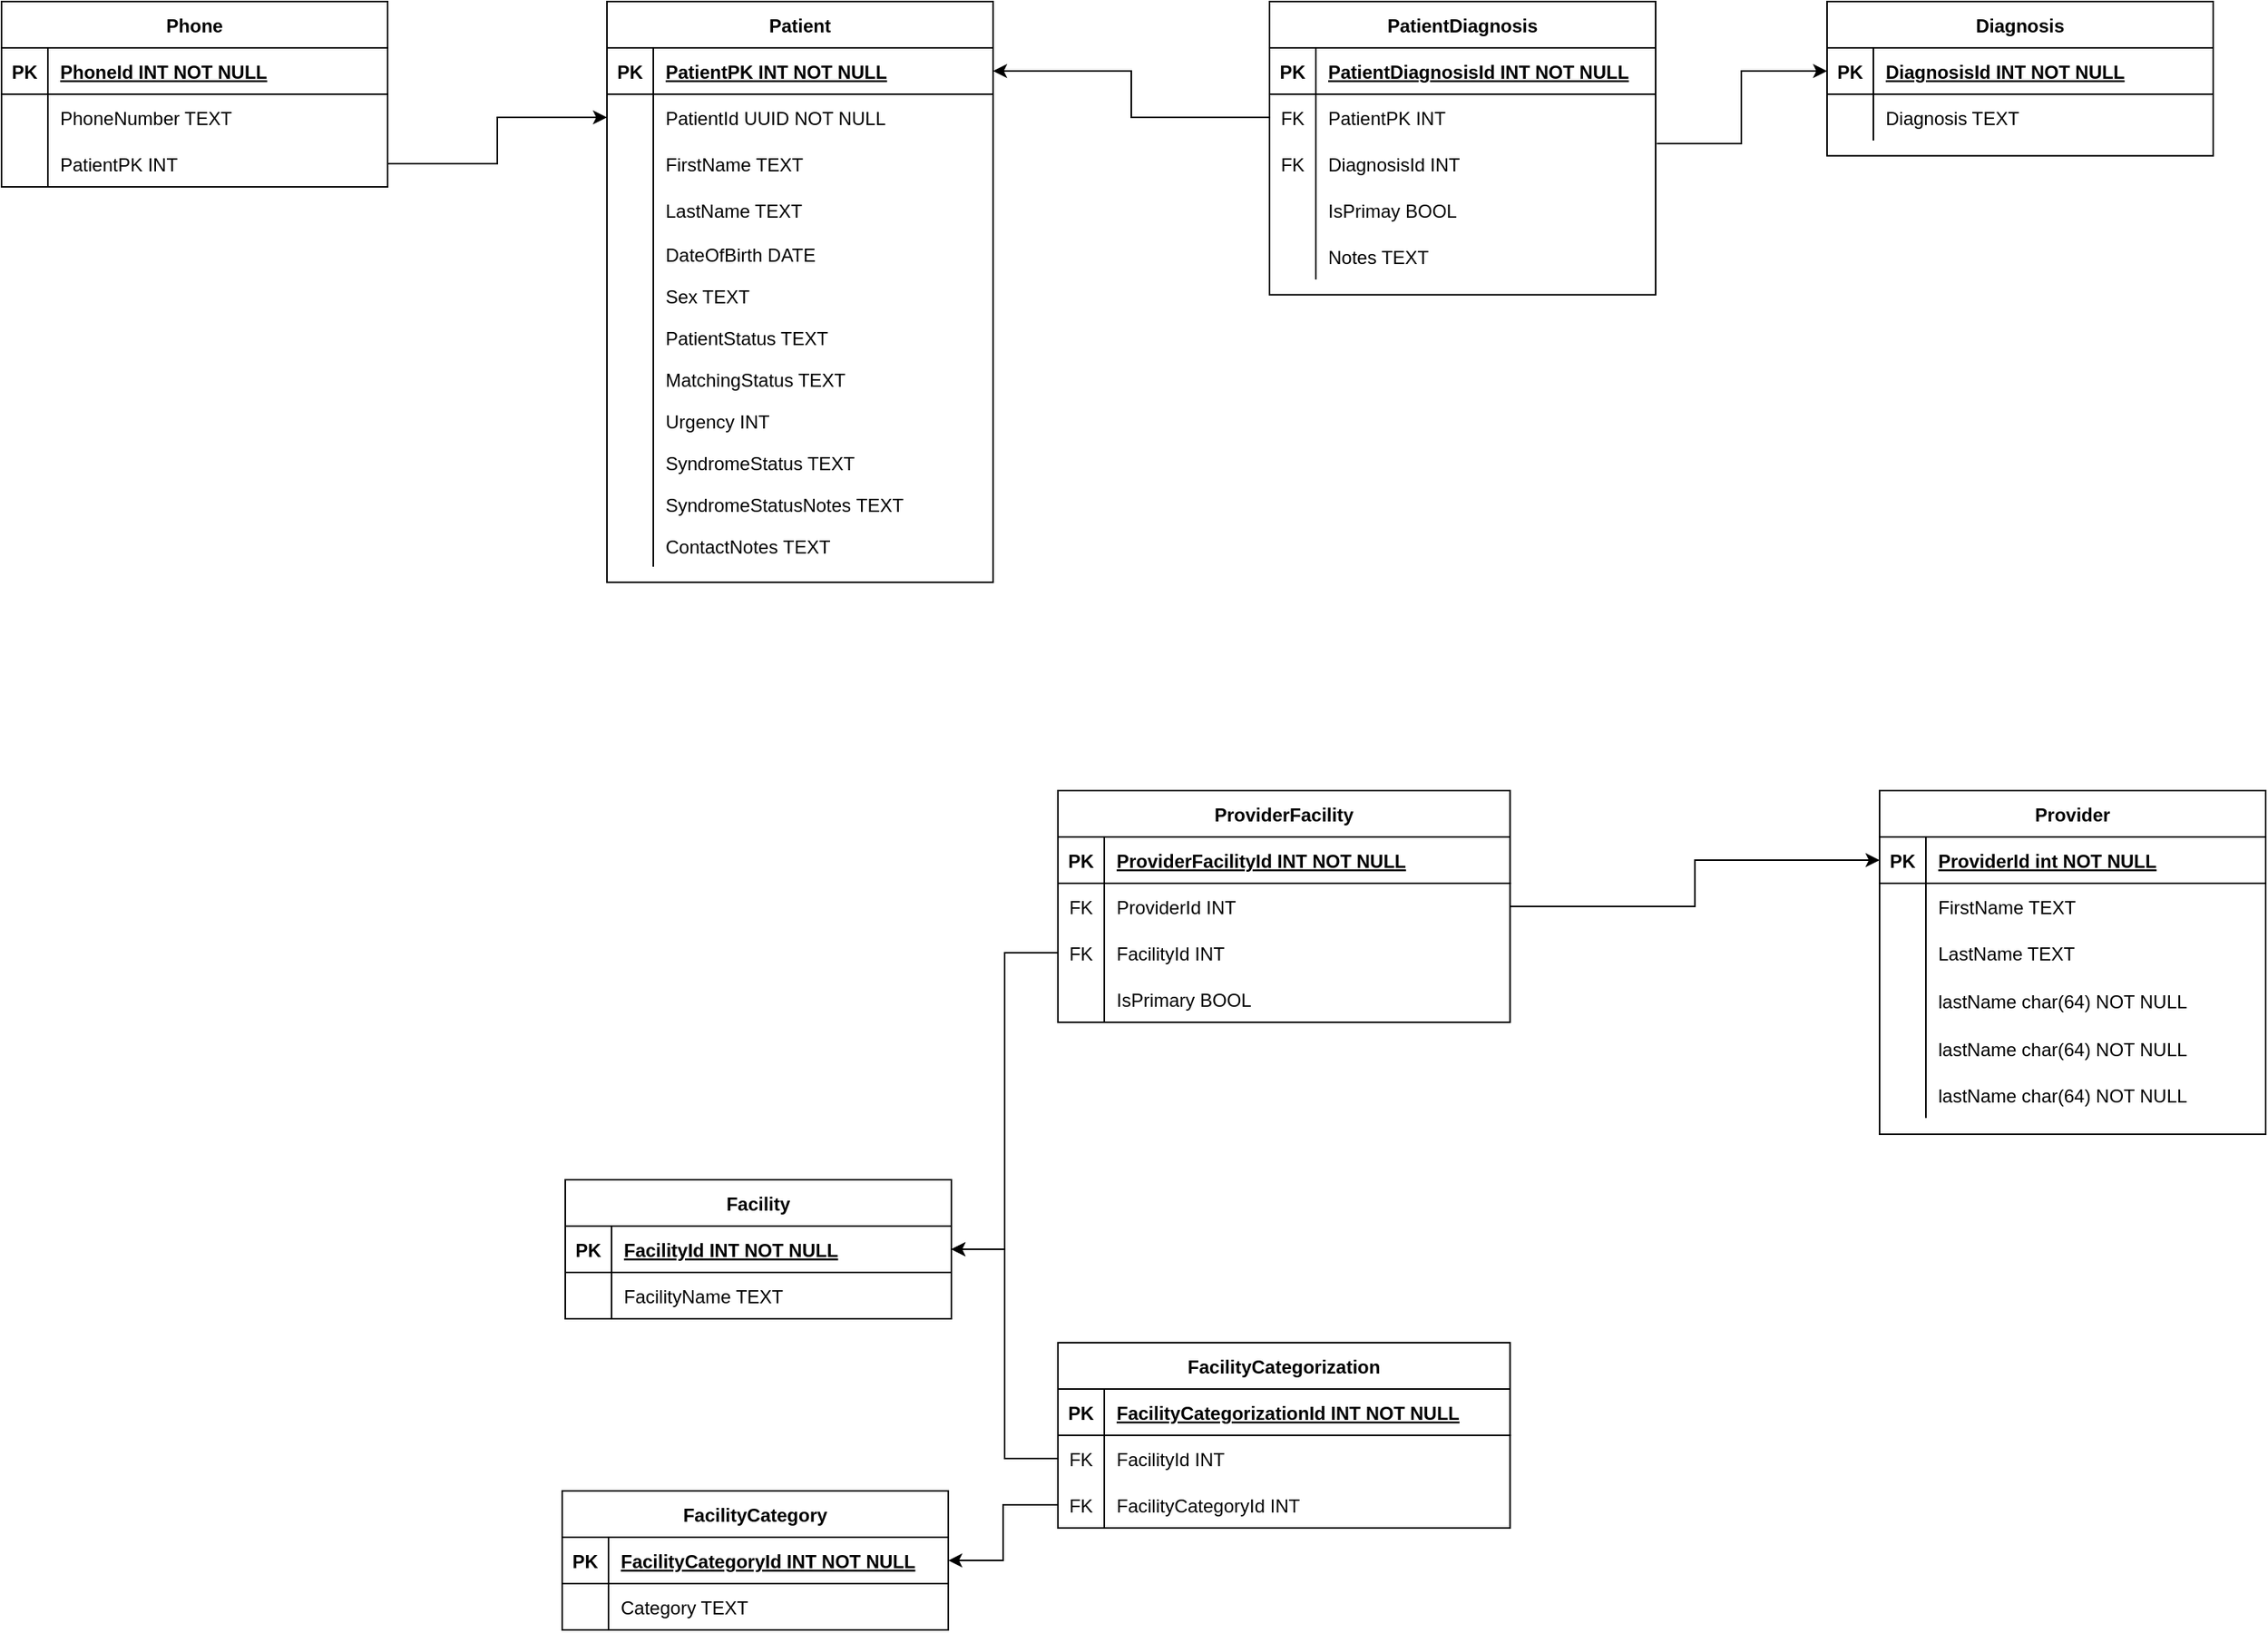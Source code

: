 <mxfile version="13.6.5" type="github">
  <diagram id="R2lEEEUBdFMjLlhIrx00" name="Page-1">
    <mxGraphModel dx="1807" dy="784" grid="0" gridSize="10" guides="1" tooltips="1" connect="1" arrows="1" fold="1" page="1" pageScale="1" pageWidth="850" pageHeight="1100" math="0" shadow="0" extFonts="Permanent Marker^https://fonts.googleapis.com/css?family=Permanent+Marker">
      <root>
        <mxCell id="0" />
        <mxCell id="1" parent="0" />
        <mxCell id="nQOax5A-HRurF4t93XrJ-93" style="edgeStyle=orthogonalEdgeStyle;rounded=0;orthogonalLoop=1;jettySize=auto;html=1;exitX=0;exitY=0.5;exitDx=0;exitDy=0;" edge="1" parent="1" source="nQOax5A-HRurF4t93XrJ-86" target="C-vyLk0tnHw3VtMMgP7b-14">
          <mxGeometry relative="1" as="geometry" />
        </mxCell>
        <mxCell id="nQOax5A-HRurF4t93XrJ-94" style="edgeStyle=orthogonalEdgeStyle;rounded=0;orthogonalLoop=1;jettySize=auto;html=1;entryX=0;entryY=0.5;entryDx=0;entryDy=0;exitX=1.003;exitY=0.067;exitDx=0;exitDy=0;exitPerimeter=0;" edge="1" parent="1" source="nQOax5A-HRurF4t93XrJ-89" target="nQOax5A-HRurF4t93XrJ-46">
          <mxGeometry relative="1" as="geometry">
            <mxPoint x="461" y="128" as="sourcePoint" />
          </mxGeometry>
        </mxCell>
        <mxCell id="nQOax5A-HRurF4t93XrJ-82" value="PatientDiagnosis" style="shape=table;startSize=30;container=1;collapsible=1;childLayout=tableLayout;fixedRows=1;rowLines=0;fontStyle=1;align=center;resizeLast=1;" vertex="1" parent="1">
          <mxGeometry x="513" y="16.0" width="250" height="189.917" as="geometry" />
        </mxCell>
        <mxCell id="nQOax5A-HRurF4t93XrJ-83" value="" style="shape=partialRectangle;collapsible=0;dropTarget=0;pointerEvents=0;fillColor=none;points=[[0,0.5],[1,0.5]];portConstraint=eastwest;top=0;left=0;right=0;bottom=1;" vertex="1" parent="nQOax5A-HRurF4t93XrJ-82">
          <mxGeometry y="30" width="250" height="30" as="geometry" />
        </mxCell>
        <mxCell id="nQOax5A-HRurF4t93XrJ-84" value="PK" style="shape=partialRectangle;overflow=hidden;connectable=0;fillColor=none;top=0;left=0;bottom=0;right=0;fontStyle=1;" vertex="1" parent="nQOax5A-HRurF4t93XrJ-83">
          <mxGeometry width="30" height="30" as="geometry" />
        </mxCell>
        <mxCell id="nQOax5A-HRurF4t93XrJ-85" value="PatientDiagnosisId INT NOT NULL" style="shape=partialRectangle;overflow=hidden;connectable=0;fillColor=none;top=0;left=0;bottom=0;right=0;align=left;spacingLeft=6;fontStyle=5;" vertex="1" parent="nQOax5A-HRurF4t93XrJ-83">
          <mxGeometry x="30" width="220" height="30" as="geometry" />
        </mxCell>
        <mxCell id="nQOax5A-HRurF4t93XrJ-86" value="" style="shape=partialRectangle;collapsible=0;dropTarget=0;pointerEvents=0;fillColor=none;points=[[0,0.5],[1,0.5]];portConstraint=eastwest;top=0;left=0;right=0;bottom=0;" vertex="1" parent="nQOax5A-HRurF4t93XrJ-82">
          <mxGeometry y="60" width="250" height="30" as="geometry" />
        </mxCell>
        <mxCell id="nQOax5A-HRurF4t93XrJ-87" value="FK" style="shape=partialRectangle;overflow=hidden;connectable=0;fillColor=none;top=0;left=0;bottom=0;right=0;" vertex="1" parent="nQOax5A-HRurF4t93XrJ-86">
          <mxGeometry width="30" height="30" as="geometry" />
        </mxCell>
        <mxCell id="nQOax5A-HRurF4t93XrJ-88" value="PatientPK INT" style="shape=partialRectangle;overflow=hidden;connectable=0;fillColor=none;top=0;left=0;bottom=0;right=0;align=left;spacingLeft=6;" vertex="1" parent="nQOax5A-HRurF4t93XrJ-86">
          <mxGeometry x="30" width="220" height="30" as="geometry" />
        </mxCell>
        <mxCell id="nQOax5A-HRurF4t93XrJ-89" value="" style="shape=partialRectangle;collapsible=0;dropTarget=0;pointerEvents=0;fillColor=none;points=[[0,0.5],[1,0.5]];portConstraint=eastwest;top=0;left=0;right=0;bottom=0;" vertex="1" parent="nQOax5A-HRurF4t93XrJ-82">
          <mxGeometry y="90" width="250" height="30" as="geometry" />
        </mxCell>
        <mxCell id="nQOax5A-HRurF4t93XrJ-90" value="FK" style="shape=partialRectangle;overflow=hidden;connectable=0;fillColor=none;top=0;left=0;bottom=0;right=0;" vertex="1" parent="nQOax5A-HRurF4t93XrJ-89">
          <mxGeometry width="30" height="30" as="geometry" />
        </mxCell>
        <mxCell id="nQOax5A-HRurF4t93XrJ-91" value="DiagnosisId INT" style="shape=partialRectangle;overflow=hidden;connectable=0;fillColor=none;top=0;left=0;bottom=0;right=0;align=left;spacingLeft=6;" vertex="1" parent="nQOax5A-HRurF4t93XrJ-89">
          <mxGeometry x="30" width="220" height="30" as="geometry" />
        </mxCell>
        <mxCell id="nQOax5A-HRurF4t93XrJ-95" value="" style="shape=partialRectangle;collapsible=0;dropTarget=0;pointerEvents=0;fillColor=none;points=[[0,0.5],[1,0.5]];portConstraint=eastwest;top=0;left=0;right=0;bottom=0;" vertex="1" parent="nQOax5A-HRurF4t93XrJ-82">
          <mxGeometry y="120" width="250" height="30" as="geometry" />
        </mxCell>
        <mxCell id="nQOax5A-HRurF4t93XrJ-96" value="" style="shape=partialRectangle;overflow=hidden;connectable=0;fillColor=none;top=0;left=0;bottom=0;right=0;" vertex="1" parent="nQOax5A-HRurF4t93XrJ-95">
          <mxGeometry width="30" height="30" as="geometry" />
        </mxCell>
        <mxCell id="nQOax5A-HRurF4t93XrJ-97" value="IsPrimay BOOL" style="shape=partialRectangle;overflow=hidden;connectable=0;fillColor=none;top=0;left=0;bottom=0;right=0;align=left;spacingLeft=6;" vertex="1" parent="nQOax5A-HRurF4t93XrJ-95">
          <mxGeometry x="30" width="220" height="30" as="geometry" />
        </mxCell>
        <mxCell id="nQOax5A-HRurF4t93XrJ-98" value="" style="shape=partialRectangle;collapsible=0;dropTarget=0;pointerEvents=0;fillColor=none;points=[[0,0.5],[1,0.5]];portConstraint=eastwest;top=0;left=0;right=0;bottom=0;" vertex="1" parent="nQOax5A-HRurF4t93XrJ-82">
          <mxGeometry y="150" width="250" height="30" as="geometry" />
        </mxCell>
        <mxCell id="nQOax5A-HRurF4t93XrJ-99" value="" style="shape=partialRectangle;overflow=hidden;connectable=0;fillColor=none;top=0;left=0;bottom=0;right=0;" vertex="1" parent="nQOax5A-HRurF4t93XrJ-98">
          <mxGeometry width="30" height="30" as="geometry" />
        </mxCell>
        <mxCell id="nQOax5A-HRurF4t93XrJ-100" value="Notes TEXT" style="shape=partialRectangle;overflow=hidden;connectable=0;fillColor=none;top=0;left=0;bottom=0;right=0;align=left;spacingLeft=6;" vertex="1" parent="nQOax5A-HRurF4t93XrJ-98">
          <mxGeometry x="30" width="220" height="30" as="geometry" />
        </mxCell>
        <mxCell id="nQOax5A-HRurF4t93XrJ-104" style="edgeStyle=orthogonalEdgeStyle;rounded=0;orthogonalLoop=1;jettySize=auto;html=1;exitX=0;exitY=0.5;exitDx=0;exitDy=0;entryX=1;entryY=0.5;entryDx=0;entryDy=0;" edge="1" parent="1" source="nQOax5A-HRurF4t93XrJ-42" target="C-vyLk0tnHw3VtMMgP7b-24">
          <mxGeometry relative="1" as="geometry" />
        </mxCell>
        <mxCell id="nQOax5A-HRurF4t93XrJ-105" style="edgeStyle=orthogonalEdgeStyle;rounded=0;orthogonalLoop=1;jettySize=auto;html=1;exitX=0;exitY=0.5;exitDx=0;exitDy=0;entryX=1;entryY=0.5;entryDx=0;entryDy=0;" edge="1" parent="1" source="nQOax5A-HRurF4t93XrJ-101" target="nQOax5A-HRurF4t93XrJ-20">
          <mxGeometry relative="1" as="geometry" />
        </mxCell>
        <mxCell id="nQOax5A-HRurF4t93XrJ-116" style="edgeStyle=orthogonalEdgeStyle;rounded=0;orthogonalLoop=1;jettySize=auto;html=1;exitX=1;exitY=0.5;exitDx=0;exitDy=0;entryX=0;entryY=0.5;entryDx=0;entryDy=0;" edge="1" parent="1" source="nQOax5A-HRurF4t93XrJ-113" target="C-vyLk0tnHw3VtMMgP7b-17">
          <mxGeometry relative="1" as="geometry" />
        </mxCell>
        <mxCell id="C-vyLk0tnHw3VtMMgP7b-23" value="Facility" style="shape=table;startSize=30;container=1;collapsible=1;childLayout=tableLayout;fixedRows=1;rowLines=0;fontStyle=1;align=center;resizeLast=1;" parent="1" vertex="1">
          <mxGeometry x="57" y="779" width="250" height="90" as="geometry" />
        </mxCell>
        <mxCell id="C-vyLk0tnHw3VtMMgP7b-24" value="" style="shape=partialRectangle;collapsible=0;dropTarget=0;pointerEvents=0;fillColor=none;points=[[0,0.5],[1,0.5]];portConstraint=eastwest;top=0;left=0;right=0;bottom=1;" parent="C-vyLk0tnHw3VtMMgP7b-23" vertex="1">
          <mxGeometry y="30" width="250" height="30" as="geometry" />
        </mxCell>
        <mxCell id="C-vyLk0tnHw3VtMMgP7b-25" value="PK" style="shape=partialRectangle;overflow=hidden;connectable=0;fillColor=none;top=0;left=0;bottom=0;right=0;fontStyle=1;" parent="C-vyLk0tnHw3VtMMgP7b-24" vertex="1">
          <mxGeometry width="30" height="30" as="geometry" />
        </mxCell>
        <mxCell id="C-vyLk0tnHw3VtMMgP7b-26" value="FacilityId INT NOT NULL " style="shape=partialRectangle;overflow=hidden;connectable=0;fillColor=none;top=0;left=0;bottom=0;right=0;align=left;spacingLeft=6;fontStyle=5;" parent="C-vyLk0tnHw3VtMMgP7b-24" vertex="1">
          <mxGeometry x="30" width="220" height="30" as="geometry" />
        </mxCell>
        <mxCell id="C-vyLk0tnHw3VtMMgP7b-27" value="" style="shape=partialRectangle;collapsible=0;dropTarget=0;pointerEvents=0;fillColor=none;points=[[0,0.5],[1,0.5]];portConstraint=eastwest;top=0;left=0;right=0;bottom=0;" parent="C-vyLk0tnHw3VtMMgP7b-23" vertex="1">
          <mxGeometry y="60" width="250" height="30" as="geometry" />
        </mxCell>
        <mxCell id="C-vyLk0tnHw3VtMMgP7b-28" value="" style="shape=partialRectangle;overflow=hidden;connectable=0;fillColor=none;top=0;left=0;bottom=0;right=0;" parent="C-vyLk0tnHw3VtMMgP7b-27" vertex="1">
          <mxGeometry width="30" height="30" as="geometry" />
        </mxCell>
        <mxCell id="C-vyLk0tnHw3VtMMgP7b-29" value="FacilityName TEXT" style="shape=partialRectangle;overflow=hidden;connectable=0;fillColor=none;top=0;left=0;bottom=0;right=0;align=left;spacingLeft=6;" parent="C-vyLk0tnHw3VtMMgP7b-27" vertex="1">
          <mxGeometry x="30" width="220" height="30" as="geometry" />
        </mxCell>
        <mxCell id="nQOax5A-HRurF4t93XrJ-19" value="FacilityCategory" style="shape=table;startSize=30;container=1;collapsible=1;childLayout=tableLayout;fixedRows=1;rowLines=0;fontStyle=1;align=center;resizeLast=1;" vertex="1" parent="1">
          <mxGeometry x="55" y="980.54" width="250" height="90" as="geometry">
            <mxRectangle x="77" y="754" width="120" height="30" as="alternateBounds" />
          </mxGeometry>
        </mxCell>
        <mxCell id="nQOax5A-HRurF4t93XrJ-20" value="" style="shape=partialRectangle;collapsible=0;dropTarget=0;pointerEvents=0;fillColor=none;points=[[0,0.5],[1,0.5]];portConstraint=eastwest;top=0;left=0;right=0;bottom=1;" vertex="1" parent="nQOax5A-HRurF4t93XrJ-19">
          <mxGeometry y="30" width="250" height="30" as="geometry" />
        </mxCell>
        <mxCell id="nQOax5A-HRurF4t93XrJ-21" value="PK" style="shape=partialRectangle;overflow=hidden;connectable=0;fillColor=none;top=0;left=0;bottom=0;right=0;fontStyle=1;" vertex="1" parent="nQOax5A-HRurF4t93XrJ-20">
          <mxGeometry width="30" height="30" as="geometry" />
        </mxCell>
        <mxCell id="nQOax5A-HRurF4t93XrJ-22" value="FacilityCategoryId INT NOT NULL " style="shape=partialRectangle;overflow=hidden;connectable=0;fillColor=none;top=0;left=0;bottom=0;right=0;align=left;spacingLeft=6;fontStyle=5;" vertex="1" parent="nQOax5A-HRurF4t93XrJ-20">
          <mxGeometry x="30" width="220" height="30" as="geometry" />
        </mxCell>
        <mxCell id="nQOax5A-HRurF4t93XrJ-23" value="" style="shape=partialRectangle;collapsible=0;dropTarget=0;pointerEvents=0;fillColor=none;points=[[0,0.5],[1,0.5]];portConstraint=eastwest;top=0;left=0;right=0;bottom=0;" vertex="1" parent="nQOax5A-HRurF4t93XrJ-19">
          <mxGeometry y="60" width="250" height="30" as="geometry" />
        </mxCell>
        <mxCell id="nQOax5A-HRurF4t93XrJ-24" value="" style="shape=partialRectangle;overflow=hidden;connectable=0;fillColor=none;top=0;left=0;bottom=0;right=0;" vertex="1" parent="nQOax5A-HRurF4t93XrJ-23">
          <mxGeometry width="30" height="30" as="geometry" />
        </mxCell>
        <mxCell id="nQOax5A-HRurF4t93XrJ-25" value="Category TEXT" style="shape=partialRectangle;overflow=hidden;connectable=0;fillColor=none;top=0;left=0;bottom=0;right=0;align=left;spacingLeft=6;" vertex="1" parent="nQOax5A-HRurF4t93XrJ-23">
          <mxGeometry x="30" width="220" height="30" as="geometry" />
        </mxCell>
        <mxCell id="nQOax5A-HRurF4t93XrJ-38" value="FacilityCategorization" style="shape=table;startSize=30;container=1;collapsible=1;childLayout=tableLayout;fixedRows=1;rowLines=0;fontStyle=1;align=center;resizeLast=1;" vertex="1" parent="1">
          <mxGeometry x="376" y="884.54" width="292.75" height="120" as="geometry" />
        </mxCell>
        <mxCell id="nQOax5A-HRurF4t93XrJ-39" value="" style="shape=partialRectangle;collapsible=0;dropTarget=0;pointerEvents=0;fillColor=none;points=[[0,0.5],[1,0.5]];portConstraint=eastwest;top=0;left=0;right=0;bottom=1;" vertex="1" parent="nQOax5A-HRurF4t93XrJ-38">
          <mxGeometry y="30" width="292.75" height="30" as="geometry" />
        </mxCell>
        <mxCell id="nQOax5A-HRurF4t93XrJ-40" value="PK" style="shape=partialRectangle;overflow=hidden;connectable=0;fillColor=none;top=0;left=0;bottom=0;right=0;fontStyle=1;" vertex="1" parent="nQOax5A-HRurF4t93XrJ-39">
          <mxGeometry width="30" height="30" as="geometry" />
        </mxCell>
        <mxCell id="nQOax5A-HRurF4t93XrJ-41" value="FacilityCategorizationId INT NOT NULL " style="shape=partialRectangle;overflow=hidden;connectable=0;fillColor=none;top=0;left=0;bottom=0;right=0;align=left;spacingLeft=6;fontStyle=5;" vertex="1" parent="nQOax5A-HRurF4t93XrJ-39">
          <mxGeometry x="30" width="262.75" height="30" as="geometry" />
        </mxCell>
        <mxCell id="nQOax5A-HRurF4t93XrJ-42" value="" style="shape=partialRectangle;collapsible=0;dropTarget=0;pointerEvents=0;fillColor=none;points=[[0,0.5],[1,0.5]];portConstraint=eastwest;top=0;left=0;right=0;bottom=0;" vertex="1" parent="nQOax5A-HRurF4t93XrJ-38">
          <mxGeometry y="60" width="292.75" height="30" as="geometry" />
        </mxCell>
        <mxCell id="nQOax5A-HRurF4t93XrJ-43" value="FK" style="shape=partialRectangle;overflow=hidden;connectable=0;fillColor=none;top=0;left=0;bottom=0;right=0;" vertex="1" parent="nQOax5A-HRurF4t93XrJ-42">
          <mxGeometry width="30" height="30" as="geometry" />
        </mxCell>
        <mxCell id="nQOax5A-HRurF4t93XrJ-44" value="FacilityId INT" style="shape=partialRectangle;overflow=hidden;connectable=0;fillColor=none;top=0;left=0;bottom=0;right=0;align=left;spacingLeft=6;" vertex="1" parent="nQOax5A-HRurF4t93XrJ-42">
          <mxGeometry x="30" width="262.75" height="30" as="geometry" />
        </mxCell>
        <mxCell id="nQOax5A-HRurF4t93XrJ-101" value="" style="shape=partialRectangle;collapsible=0;dropTarget=0;pointerEvents=0;fillColor=none;points=[[0,0.5],[1,0.5]];portConstraint=eastwest;top=0;left=0;right=0;bottom=0;" vertex="1" parent="nQOax5A-HRurF4t93XrJ-38">
          <mxGeometry y="90" width="292.75" height="30" as="geometry" />
        </mxCell>
        <mxCell id="nQOax5A-HRurF4t93XrJ-102" value="FK" style="shape=partialRectangle;overflow=hidden;connectable=0;fillColor=none;top=0;left=0;bottom=0;right=0;" vertex="1" parent="nQOax5A-HRurF4t93XrJ-101">
          <mxGeometry width="30" height="30" as="geometry" />
        </mxCell>
        <mxCell id="nQOax5A-HRurF4t93XrJ-103" value="FacilityCategoryId INT" style="shape=partialRectangle;overflow=hidden;connectable=0;fillColor=none;top=0;left=0;bottom=0;right=0;align=left;spacingLeft=6;" vertex="1" parent="nQOax5A-HRurF4t93XrJ-101">
          <mxGeometry x="30" width="262.75" height="30" as="geometry" />
        </mxCell>
        <mxCell id="nQOax5A-HRurF4t93XrJ-45" value="Diagnosis" style="shape=table;startSize=30;container=1;collapsible=1;childLayout=tableLayout;fixedRows=1;rowLines=0;fontStyle=1;align=center;resizeLast=1;" vertex="1" parent="1">
          <mxGeometry x="874" y="16" width="250" height="99.917" as="geometry" />
        </mxCell>
        <mxCell id="nQOax5A-HRurF4t93XrJ-46" value="" style="shape=partialRectangle;collapsible=0;dropTarget=0;pointerEvents=0;fillColor=none;points=[[0,0.5],[1,0.5]];portConstraint=eastwest;top=0;left=0;right=0;bottom=1;" vertex="1" parent="nQOax5A-HRurF4t93XrJ-45">
          <mxGeometry y="30" width="250" height="30" as="geometry" />
        </mxCell>
        <mxCell id="nQOax5A-HRurF4t93XrJ-47" value="PK" style="shape=partialRectangle;overflow=hidden;connectable=0;fillColor=none;top=0;left=0;bottom=0;right=0;fontStyle=1;" vertex="1" parent="nQOax5A-HRurF4t93XrJ-46">
          <mxGeometry width="30" height="30" as="geometry" />
        </mxCell>
        <mxCell id="nQOax5A-HRurF4t93XrJ-48" value="DiagnosisId INT NOT NULL" style="shape=partialRectangle;overflow=hidden;connectable=0;fillColor=none;top=0;left=0;bottom=0;right=0;align=left;spacingLeft=6;fontStyle=5;" vertex="1" parent="nQOax5A-HRurF4t93XrJ-46">
          <mxGeometry x="30" width="220" height="30" as="geometry" />
        </mxCell>
        <mxCell id="nQOax5A-HRurF4t93XrJ-49" value="" style="shape=partialRectangle;collapsible=0;dropTarget=0;pointerEvents=0;fillColor=none;points=[[0,0.5],[1,0.5]];portConstraint=eastwest;top=0;left=0;right=0;bottom=0;" vertex="1" parent="nQOax5A-HRurF4t93XrJ-45">
          <mxGeometry y="60" width="250" height="30" as="geometry" />
        </mxCell>
        <mxCell id="nQOax5A-HRurF4t93XrJ-50" value="" style="shape=partialRectangle;overflow=hidden;connectable=0;fillColor=none;top=0;left=0;bottom=0;right=0;" vertex="1" parent="nQOax5A-HRurF4t93XrJ-49">
          <mxGeometry width="30" height="30" as="geometry" />
        </mxCell>
        <mxCell id="nQOax5A-HRurF4t93XrJ-51" value="Diagnosis TEXT" style="shape=partialRectangle;overflow=hidden;connectable=0;fillColor=none;top=0;left=0;bottom=0;right=0;align=left;spacingLeft=6;" vertex="1" parent="nQOax5A-HRurF4t93XrJ-49">
          <mxGeometry x="30" width="220" height="30" as="geometry" />
        </mxCell>
        <mxCell id="C-vyLk0tnHw3VtMMgP7b-13" value="Patient" style="shape=table;startSize=30;container=1;collapsible=1;childLayout=tableLayout;fixedRows=1;rowLines=0;fontStyle=1;align=center;resizeLast=1;" parent="1" vertex="1">
          <mxGeometry x="84" y="16" width="250" height="376.125" as="geometry" />
        </mxCell>
        <mxCell id="C-vyLk0tnHw3VtMMgP7b-14" value="" style="shape=partialRectangle;collapsible=0;dropTarget=0;pointerEvents=0;fillColor=none;points=[[0,0.5],[1,0.5]];portConstraint=eastwest;top=0;left=0;right=0;bottom=1;" parent="C-vyLk0tnHw3VtMMgP7b-13" vertex="1">
          <mxGeometry y="30" width="250" height="30" as="geometry" />
        </mxCell>
        <mxCell id="C-vyLk0tnHw3VtMMgP7b-15" value="PK" style="shape=partialRectangle;overflow=hidden;connectable=0;fillColor=none;top=0;left=0;bottom=0;right=0;fontStyle=1;" parent="C-vyLk0tnHw3VtMMgP7b-14" vertex="1">
          <mxGeometry width="30" height="30" as="geometry" />
        </mxCell>
        <mxCell id="C-vyLk0tnHw3VtMMgP7b-16" value="PatientPK INT NOT NULL " style="shape=partialRectangle;overflow=hidden;connectable=0;fillColor=none;top=0;left=0;bottom=0;right=0;align=left;spacingLeft=6;fontStyle=5;" parent="C-vyLk0tnHw3VtMMgP7b-14" vertex="1">
          <mxGeometry x="30" width="220" height="30" as="geometry" />
        </mxCell>
        <mxCell id="C-vyLk0tnHw3VtMMgP7b-17" value="" style="shape=partialRectangle;collapsible=0;dropTarget=0;pointerEvents=0;fillColor=none;points=[[0,0.5],[1,0.5]];portConstraint=eastwest;top=0;left=0;right=0;bottom=0;" parent="C-vyLk0tnHw3VtMMgP7b-13" vertex="1">
          <mxGeometry y="60" width="250" height="30" as="geometry" />
        </mxCell>
        <mxCell id="C-vyLk0tnHw3VtMMgP7b-18" value="" style="shape=partialRectangle;overflow=hidden;connectable=0;fillColor=none;top=0;left=0;bottom=0;right=0;" parent="C-vyLk0tnHw3VtMMgP7b-17" vertex="1">
          <mxGeometry width="30" height="30" as="geometry" />
        </mxCell>
        <mxCell id="C-vyLk0tnHw3VtMMgP7b-19" value="PatientId UUID NOT NULL" style="shape=partialRectangle;overflow=hidden;connectable=0;fillColor=none;top=0;left=0;bottom=0;right=0;align=left;spacingLeft=6;" parent="C-vyLk0tnHw3VtMMgP7b-17" vertex="1">
          <mxGeometry x="30" width="220" height="30" as="geometry" />
        </mxCell>
        <mxCell id="C-vyLk0tnHw3VtMMgP7b-20" value="" style="shape=partialRectangle;collapsible=0;dropTarget=0;pointerEvents=0;fillColor=none;points=[[0,0.5],[1,0.5]];portConstraint=eastwest;top=0;left=0;right=0;bottom=0;" parent="C-vyLk0tnHw3VtMMgP7b-13" vertex="1">
          <mxGeometry y="90" width="250" height="30" as="geometry" />
        </mxCell>
        <mxCell id="C-vyLk0tnHw3VtMMgP7b-21" value="" style="shape=partialRectangle;overflow=hidden;connectable=0;fillColor=none;top=0;left=0;bottom=0;right=0;" parent="C-vyLk0tnHw3VtMMgP7b-20" vertex="1">
          <mxGeometry width="30" height="30" as="geometry" />
        </mxCell>
        <mxCell id="C-vyLk0tnHw3VtMMgP7b-22" value="FirstName TEXT" style="shape=partialRectangle;overflow=hidden;connectable=0;fillColor=none;top=0;left=0;bottom=0;right=0;align=left;spacingLeft=6;" parent="C-vyLk0tnHw3VtMMgP7b-20" vertex="1">
          <mxGeometry x="30" width="220" height="30" as="geometry" />
        </mxCell>
        <mxCell id="56dXUHVtUOL2lObvevo--10" value="" style="shape=partialRectangle;collapsible=0;dropTarget=0;pointerEvents=0;fillColor=none;points=[[0,0.5],[1,0.5]];portConstraint=eastwest;top=0;left=0;right=0;bottom=0;" parent="C-vyLk0tnHw3VtMMgP7b-13" vertex="1">
          <mxGeometry y="120" width="250" height="30" as="geometry" />
        </mxCell>
        <mxCell id="56dXUHVtUOL2lObvevo--11" value="" style="shape=partialRectangle;overflow=hidden;connectable=0;fillColor=none;top=0;left=0;bottom=0;right=0;" parent="56dXUHVtUOL2lObvevo--10" vertex="1">
          <mxGeometry width="30" height="30" as="geometry" />
        </mxCell>
        <mxCell id="56dXUHVtUOL2lObvevo--12" value="LastName TEXT" style="shape=partialRectangle;overflow=hidden;connectable=0;fillColor=none;top=0;left=0;bottom=0;right=0;align=left;spacingLeft=6;" parent="56dXUHVtUOL2lObvevo--10" vertex="1">
          <mxGeometry x="30" width="220" height="30" as="geometry" />
        </mxCell>
        <mxCell id="56dXUHVtUOL2lObvevo--13" value="" style="shape=partialRectangle;collapsible=0;dropTarget=0;pointerEvents=0;fillColor=none;points=[[0,0.5],[1,0.5]];portConstraint=eastwest;top=0;left=0;right=0;bottom=0;" parent="C-vyLk0tnHw3VtMMgP7b-13" vertex="1">
          <mxGeometry y="150" width="250" height="27" as="geometry" />
        </mxCell>
        <mxCell id="56dXUHVtUOL2lObvevo--14" value="" style="shape=partialRectangle;overflow=hidden;connectable=0;fillColor=none;top=0;left=0;bottom=0;right=0;" parent="56dXUHVtUOL2lObvevo--13" vertex="1">
          <mxGeometry width="30" height="27" as="geometry" />
        </mxCell>
        <mxCell id="56dXUHVtUOL2lObvevo--15" value="DateOfBirth DATE" style="shape=partialRectangle;overflow=hidden;connectable=0;fillColor=none;top=0;left=0;bottom=0;right=0;align=left;spacingLeft=6;" parent="56dXUHVtUOL2lObvevo--13" vertex="1">
          <mxGeometry x="30" width="220" height="27" as="geometry" />
        </mxCell>
        <mxCell id="nQOax5A-HRurF4t93XrJ-1" value="" style="shape=partialRectangle;collapsible=0;dropTarget=0;pointerEvents=0;fillColor=none;points=[[0,0.5],[1,0.5]];portConstraint=eastwest;top=0;left=0;right=0;bottom=0;" vertex="1" parent="C-vyLk0tnHw3VtMMgP7b-13">
          <mxGeometry y="177" width="250" height="27" as="geometry" />
        </mxCell>
        <mxCell id="nQOax5A-HRurF4t93XrJ-2" value="" style="shape=partialRectangle;overflow=hidden;connectable=0;fillColor=none;top=0;left=0;bottom=0;right=0;" vertex="1" parent="nQOax5A-HRurF4t93XrJ-1">
          <mxGeometry width="30" height="27" as="geometry" />
        </mxCell>
        <mxCell id="nQOax5A-HRurF4t93XrJ-3" value="Sex TEXT" style="shape=partialRectangle;overflow=hidden;connectable=0;fillColor=none;top=0;left=0;bottom=0;right=0;align=left;spacingLeft=6;" vertex="1" parent="nQOax5A-HRurF4t93XrJ-1">
          <mxGeometry x="30" width="220" height="27" as="geometry" />
        </mxCell>
        <mxCell id="nQOax5A-HRurF4t93XrJ-7" value="" style="shape=partialRectangle;collapsible=0;dropTarget=0;pointerEvents=0;fillColor=none;points=[[0,0.5],[1,0.5]];portConstraint=eastwest;top=0;left=0;right=0;bottom=0;" vertex="1" parent="C-vyLk0tnHw3VtMMgP7b-13">
          <mxGeometry y="204" width="250" height="27" as="geometry" />
        </mxCell>
        <mxCell id="nQOax5A-HRurF4t93XrJ-8" value="" style="shape=partialRectangle;overflow=hidden;connectable=0;fillColor=none;top=0;left=0;bottom=0;right=0;" vertex="1" parent="nQOax5A-HRurF4t93XrJ-7">
          <mxGeometry width="30" height="27" as="geometry" />
        </mxCell>
        <mxCell id="nQOax5A-HRurF4t93XrJ-9" value="PatientStatus TEXT" style="shape=partialRectangle;overflow=hidden;connectable=0;fillColor=none;top=0;left=0;bottom=0;right=0;align=left;spacingLeft=6;" vertex="1" parent="nQOax5A-HRurF4t93XrJ-7">
          <mxGeometry x="30" width="220" height="27" as="geometry" />
        </mxCell>
        <mxCell id="nQOax5A-HRurF4t93XrJ-117" value="" style="shape=partialRectangle;collapsible=0;dropTarget=0;pointerEvents=0;fillColor=none;points=[[0,0.5],[1,0.5]];portConstraint=eastwest;top=0;left=0;right=0;bottom=0;" vertex="1" parent="C-vyLk0tnHw3VtMMgP7b-13">
          <mxGeometry y="231" width="250" height="27" as="geometry" />
        </mxCell>
        <mxCell id="nQOax5A-HRurF4t93XrJ-118" value="" style="shape=partialRectangle;overflow=hidden;connectable=0;fillColor=none;top=0;left=0;bottom=0;right=0;" vertex="1" parent="nQOax5A-HRurF4t93XrJ-117">
          <mxGeometry width="30" height="27" as="geometry" />
        </mxCell>
        <mxCell id="nQOax5A-HRurF4t93XrJ-119" value="MatchingStatus TEXT" style="shape=partialRectangle;overflow=hidden;connectable=0;fillColor=none;top=0;left=0;bottom=0;right=0;align=left;spacingLeft=6;" vertex="1" parent="nQOax5A-HRurF4t93XrJ-117">
          <mxGeometry x="30" width="220" height="27" as="geometry" />
        </mxCell>
        <mxCell id="nQOax5A-HRurF4t93XrJ-13" value="" style="shape=partialRectangle;collapsible=0;dropTarget=0;pointerEvents=0;fillColor=none;points=[[0,0.5],[1,0.5]];portConstraint=eastwest;top=0;left=0;right=0;bottom=0;" vertex="1" parent="C-vyLk0tnHw3VtMMgP7b-13">
          <mxGeometry y="258" width="250" height="27" as="geometry" />
        </mxCell>
        <mxCell id="nQOax5A-HRurF4t93XrJ-14" value="" style="shape=partialRectangle;overflow=hidden;connectable=0;fillColor=none;top=0;left=0;bottom=0;right=0;" vertex="1" parent="nQOax5A-HRurF4t93XrJ-13">
          <mxGeometry width="30" height="27" as="geometry" />
        </mxCell>
        <mxCell id="nQOax5A-HRurF4t93XrJ-15" value="Urgency INT" style="shape=partialRectangle;overflow=hidden;connectable=0;fillColor=none;top=0;left=0;bottom=0;right=0;align=left;spacingLeft=6;" vertex="1" parent="nQOax5A-HRurF4t93XrJ-13">
          <mxGeometry x="30" width="220" height="27" as="geometry" />
        </mxCell>
        <mxCell id="nQOax5A-HRurF4t93XrJ-16" value="" style="shape=partialRectangle;collapsible=0;dropTarget=0;pointerEvents=0;fillColor=none;points=[[0,0.5],[1,0.5]];portConstraint=eastwest;top=0;left=0;right=0;bottom=0;" vertex="1" parent="C-vyLk0tnHw3VtMMgP7b-13">
          <mxGeometry y="285" width="250" height="27" as="geometry" />
        </mxCell>
        <mxCell id="nQOax5A-HRurF4t93XrJ-17" value="" style="shape=partialRectangle;overflow=hidden;connectable=0;fillColor=none;top=0;left=0;bottom=0;right=0;" vertex="1" parent="nQOax5A-HRurF4t93XrJ-16">
          <mxGeometry width="30" height="27" as="geometry" />
        </mxCell>
        <mxCell id="nQOax5A-HRurF4t93XrJ-18" value="SyndromeStatus TEXT" style="shape=partialRectangle;overflow=hidden;connectable=0;fillColor=none;top=0;left=0;bottom=0;right=0;align=left;spacingLeft=6;" vertex="1" parent="nQOax5A-HRurF4t93XrJ-16">
          <mxGeometry x="30" width="220" height="27" as="geometry" />
        </mxCell>
        <mxCell id="nQOax5A-HRurF4t93XrJ-32" value="" style="shape=partialRectangle;collapsible=0;dropTarget=0;pointerEvents=0;fillColor=none;points=[[0,0.5],[1,0.5]];portConstraint=eastwest;top=0;left=0;right=0;bottom=0;" vertex="1" parent="C-vyLk0tnHw3VtMMgP7b-13">
          <mxGeometry y="312" width="250" height="27" as="geometry" />
        </mxCell>
        <mxCell id="nQOax5A-HRurF4t93XrJ-33" value="" style="shape=partialRectangle;overflow=hidden;connectable=0;fillColor=none;top=0;left=0;bottom=0;right=0;" vertex="1" parent="nQOax5A-HRurF4t93XrJ-32">
          <mxGeometry width="30" height="27" as="geometry" />
        </mxCell>
        <mxCell id="nQOax5A-HRurF4t93XrJ-34" value="SyndromeStatusNotes TEXT" style="shape=partialRectangle;overflow=hidden;connectable=0;fillColor=none;top=0;left=0;bottom=0;right=0;align=left;spacingLeft=6;" vertex="1" parent="nQOax5A-HRurF4t93XrJ-32">
          <mxGeometry x="30" width="220" height="27" as="geometry" />
        </mxCell>
        <mxCell id="nQOax5A-HRurF4t93XrJ-120" value="" style="shape=partialRectangle;collapsible=0;dropTarget=0;pointerEvents=0;fillColor=none;points=[[0,0.5],[1,0.5]];portConstraint=eastwest;top=0;left=0;right=0;bottom=0;" vertex="1" parent="C-vyLk0tnHw3VtMMgP7b-13">
          <mxGeometry y="339" width="250" height="27" as="geometry" />
        </mxCell>
        <mxCell id="nQOax5A-HRurF4t93XrJ-121" value="" style="shape=partialRectangle;overflow=hidden;connectable=0;fillColor=none;top=0;left=0;bottom=0;right=0;" vertex="1" parent="nQOax5A-HRurF4t93XrJ-120">
          <mxGeometry width="30" height="27" as="geometry" />
        </mxCell>
        <mxCell id="nQOax5A-HRurF4t93XrJ-122" value="ContactNotes TEXT" style="shape=partialRectangle;overflow=hidden;connectable=0;fillColor=none;top=0;left=0;bottom=0;right=0;align=left;spacingLeft=6;" vertex="1" parent="nQOax5A-HRurF4t93XrJ-120">
          <mxGeometry x="30" width="220" height="27" as="geometry" />
        </mxCell>
        <mxCell id="nQOax5A-HRurF4t93XrJ-106" value="Phone" style="shape=table;startSize=30;container=1;collapsible=1;childLayout=tableLayout;fixedRows=1;rowLines=0;fontStyle=1;align=center;resizeLast=1;" vertex="1" parent="1">
          <mxGeometry x="-308" y="16" width="250" height="120" as="geometry" />
        </mxCell>
        <mxCell id="nQOax5A-HRurF4t93XrJ-107" value="" style="shape=partialRectangle;collapsible=0;dropTarget=0;pointerEvents=0;fillColor=none;points=[[0,0.5],[1,0.5]];portConstraint=eastwest;top=0;left=0;right=0;bottom=1;" vertex="1" parent="nQOax5A-HRurF4t93XrJ-106">
          <mxGeometry y="30" width="250" height="30" as="geometry" />
        </mxCell>
        <mxCell id="nQOax5A-HRurF4t93XrJ-108" value="PK" style="shape=partialRectangle;overflow=hidden;connectable=0;fillColor=none;top=0;left=0;bottom=0;right=0;fontStyle=1;" vertex="1" parent="nQOax5A-HRurF4t93XrJ-107">
          <mxGeometry width="30" height="30" as="geometry" />
        </mxCell>
        <mxCell id="nQOax5A-HRurF4t93XrJ-109" value="PhoneId INT NOT NULL " style="shape=partialRectangle;overflow=hidden;connectable=0;fillColor=none;top=0;left=0;bottom=0;right=0;align=left;spacingLeft=6;fontStyle=5;" vertex="1" parent="nQOax5A-HRurF4t93XrJ-107">
          <mxGeometry x="30" width="220" height="30" as="geometry" />
        </mxCell>
        <mxCell id="nQOax5A-HRurF4t93XrJ-110" value="" style="shape=partialRectangle;collapsible=0;dropTarget=0;pointerEvents=0;fillColor=none;points=[[0,0.5],[1,0.5]];portConstraint=eastwest;top=0;left=0;right=0;bottom=0;" vertex="1" parent="nQOax5A-HRurF4t93XrJ-106">
          <mxGeometry y="60" width="250" height="30" as="geometry" />
        </mxCell>
        <mxCell id="nQOax5A-HRurF4t93XrJ-111" value="" style="shape=partialRectangle;overflow=hidden;connectable=0;fillColor=none;top=0;left=0;bottom=0;right=0;" vertex="1" parent="nQOax5A-HRurF4t93XrJ-110">
          <mxGeometry width="30" height="30" as="geometry" />
        </mxCell>
        <mxCell id="nQOax5A-HRurF4t93XrJ-112" value="PhoneNumber TEXT" style="shape=partialRectangle;overflow=hidden;connectable=0;fillColor=none;top=0;left=0;bottom=0;right=0;align=left;spacingLeft=6;" vertex="1" parent="nQOax5A-HRurF4t93XrJ-110">
          <mxGeometry x="30" width="220" height="30" as="geometry" />
        </mxCell>
        <mxCell id="nQOax5A-HRurF4t93XrJ-113" value="" style="shape=partialRectangle;collapsible=0;dropTarget=0;pointerEvents=0;fillColor=none;points=[[0,0.5],[1,0.5]];portConstraint=eastwest;top=0;left=0;right=0;bottom=0;" vertex="1" parent="nQOax5A-HRurF4t93XrJ-106">
          <mxGeometry y="90" width="250" height="30" as="geometry" />
        </mxCell>
        <mxCell id="nQOax5A-HRurF4t93XrJ-114" value="" style="shape=partialRectangle;overflow=hidden;connectable=0;fillColor=none;top=0;left=0;bottom=0;right=0;" vertex="1" parent="nQOax5A-HRurF4t93XrJ-113">
          <mxGeometry width="30" height="30" as="geometry" />
        </mxCell>
        <mxCell id="nQOax5A-HRurF4t93XrJ-115" value="PatientPK INT" style="shape=partialRectangle;overflow=hidden;connectable=0;fillColor=none;top=0;left=0;bottom=0;right=0;align=left;spacingLeft=6;" vertex="1" parent="nQOax5A-HRurF4t93XrJ-113">
          <mxGeometry x="30" width="220" height="30" as="geometry" />
        </mxCell>
        <mxCell id="nQOax5A-HRurF4t93XrJ-136" style="edgeStyle=orthogonalEdgeStyle;rounded=0;orthogonalLoop=1;jettySize=auto;html=1;exitX=1;exitY=0.5;exitDx=0;exitDy=0;entryX=0;entryY=0.5;entryDx=0;entryDy=0;" edge="1" parent="1" source="nQOax5A-HRurF4t93XrJ-127" target="C-vyLk0tnHw3VtMMgP7b-3">
          <mxGeometry relative="1" as="geometry" />
        </mxCell>
        <mxCell id="nQOax5A-HRurF4t93XrJ-137" style="edgeStyle=orthogonalEdgeStyle;rounded=0;orthogonalLoop=1;jettySize=auto;html=1;exitX=0;exitY=0.5;exitDx=0;exitDy=0;entryX=1;entryY=0.5;entryDx=0;entryDy=0;" edge="1" parent="1" source="nQOax5A-HRurF4t93XrJ-130" target="C-vyLk0tnHw3VtMMgP7b-24">
          <mxGeometry relative="1" as="geometry" />
        </mxCell>
        <mxCell id="nQOax5A-HRurF4t93XrJ-123" value="ProviderFacility" style="shape=table;startSize=30;container=1;collapsible=1;childLayout=tableLayout;fixedRows=1;rowLines=0;fontStyle=1;align=center;resizeLast=1;" vertex="1" parent="1">
          <mxGeometry x="376" y="527" width="292.75" height="150" as="geometry" />
        </mxCell>
        <mxCell id="nQOax5A-HRurF4t93XrJ-124" value="" style="shape=partialRectangle;collapsible=0;dropTarget=0;pointerEvents=0;fillColor=none;points=[[0,0.5],[1,0.5]];portConstraint=eastwest;top=0;left=0;right=0;bottom=1;" vertex="1" parent="nQOax5A-HRurF4t93XrJ-123">
          <mxGeometry y="30" width="292.75" height="30" as="geometry" />
        </mxCell>
        <mxCell id="nQOax5A-HRurF4t93XrJ-125" value="PK" style="shape=partialRectangle;overflow=hidden;connectable=0;fillColor=none;top=0;left=0;bottom=0;right=0;fontStyle=1;" vertex="1" parent="nQOax5A-HRurF4t93XrJ-124">
          <mxGeometry width="30" height="30" as="geometry" />
        </mxCell>
        <mxCell id="nQOax5A-HRurF4t93XrJ-126" value="ProviderFacilityId INT NOT NULL " style="shape=partialRectangle;overflow=hidden;connectable=0;fillColor=none;top=0;left=0;bottom=0;right=0;align=left;spacingLeft=6;fontStyle=5;" vertex="1" parent="nQOax5A-HRurF4t93XrJ-124">
          <mxGeometry x="30" width="262.75" height="30" as="geometry" />
        </mxCell>
        <mxCell id="nQOax5A-HRurF4t93XrJ-127" value="" style="shape=partialRectangle;collapsible=0;dropTarget=0;pointerEvents=0;fillColor=none;points=[[0,0.5],[1,0.5]];portConstraint=eastwest;top=0;left=0;right=0;bottom=0;" vertex="1" parent="nQOax5A-HRurF4t93XrJ-123">
          <mxGeometry y="60" width="292.75" height="30" as="geometry" />
        </mxCell>
        <mxCell id="nQOax5A-HRurF4t93XrJ-128" value="FK" style="shape=partialRectangle;overflow=hidden;connectable=0;fillColor=none;top=0;left=0;bottom=0;right=0;" vertex="1" parent="nQOax5A-HRurF4t93XrJ-127">
          <mxGeometry width="30" height="30" as="geometry" />
        </mxCell>
        <mxCell id="nQOax5A-HRurF4t93XrJ-129" value="ProviderId INT" style="shape=partialRectangle;overflow=hidden;connectable=0;fillColor=none;top=0;left=0;bottom=0;right=0;align=left;spacingLeft=6;" vertex="1" parent="nQOax5A-HRurF4t93XrJ-127">
          <mxGeometry x="30" width="262.75" height="30" as="geometry" />
        </mxCell>
        <mxCell id="nQOax5A-HRurF4t93XrJ-130" value="" style="shape=partialRectangle;collapsible=0;dropTarget=0;pointerEvents=0;fillColor=none;points=[[0,0.5],[1,0.5]];portConstraint=eastwest;top=0;left=0;right=0;bottom=0;" vertex="1" parent="nQOax5A-HRurF4t93XrJ-123">
          <mxGeometry y="90" width="292.75" height="30" as="geometry" />
        </mxCell>
        <mxCell id="nQOax5A-HRurF4t93XrJ-131" value="FK" style="shape=partialRectangle;overflow=hidden;connectable=0;fillColor=none;top=0;left=0;bottom=0;right=0;" vertex="1" parent="nQOax5A-HRurF4t93XrJ-130">
          <mxGeometry width="30" height="30" as="geometry" />
        </mxCell>
        <mxCell id="nQOax5A-HRurF4t93XrJ-132" value="FacilityId INT" style="shape=partialRectangle;overflow=hidden;connectable=0;fillColor=none;top=0;left=0;bottom=0;right=0;align=left;spacingLeft=6;" vertex="1" parent="nQOax5A-HRurF4t93XrJ-130">
          <mxGeometry x="30" width="262.75" height="30" as="geometry" />
        </mxCell>
        <mxCell id="nQOax5A-HRurF4t93XrJ-133" value="" style="shape=partialRectangle;collapsible=0;dropTarget=0;pointerEvents=0;fillColor=none;points=[[0,0.5],[1,0.5]];portConstraint=eastwest;top=0;left=0;right=0;bottom=0;" vertex="1" parent="nQOax5A-HRurF4t93XrJ-123">
          <mxGeometry y="120" width="292.75" height="30" as="geometry" />
        </mxCell>
        <mxCell id="nQOax5A-HRurF4t93XrJ-134" value="" style="shape=partialRectangle;overflow=hidden;connectable=0;fillColor=none;top=0;left=0;bottom=0;right=0;" vertex="1" parent="nQOax5A-HRurF4t93XrJ-133">
          <mxGeometry width="30" height="30" as="geometry" />
        </mxCell>
        <mxCell id="nQOax5A-HRurF4t93XrJ-135" value="IsPrimary BOOL" style="shape=partialRectangle;overflow=hidden;connectable=0;fillColor=none;top=0;left=0;bottom=0;right=0;align=left;spacingLeft=6;" vertex="1" parent="nQOax5A-HRurF4t93XrJ-133">
          <mxGeometry x="30" width="262.75" height="30" as="geometry" />
        </mxCell>
        <mxCell id="C-vyLk0tnHw3VtMMgP7b-2" value="Provider" style="shape=table;startSize=30;container=1;collapsible=1;childLayout=tableLayout;fixedRows=1;rowLines=0;fontStyle=1;align=center;resizeLast=1;" parent="1" vertex="1">
          <mxGeometry x="908" y="527" width="250" height="222.46" as="geometry" />
        </mxCell>
        <mxCell id="C-vyLk0tnHw3VtMMgP7b-3" value="" style="shape=partialRectangle;collapsible=0;dropTarget=0;pointerEvents=0;fillColor=none;points=[[0,0.5],[1,0.5]];portConstraint=eastwest;top=0;left=0;right=0;bottom=1;" parent="C-vyLk0tnHw3VtMMgP7b-2" vertex="1">
          <mxGeometry y="30" width="250" height="30" as="geometry" />
        </mxCell>
        <mxCell id="C-vyLk0tnHw3VtMMgP7b-4" value="PK" style="shape=partialRectangle;overflow=hidden;connectable=0;fillColor=none;top=0;left=0;bottom=0;right=0;fontStyle=1;" parent="C-vyLk0tnHw3VtMMgP7b-3" vertex="1">
          <mxGeometry width="30" height="30" as="geometry" />
        </mxCell>
        <mxCell id="C-vyLk0tnHw3VtMMgP7b-5" value="ProviderId int NOT NULL " style="shape=partialRectangle;overflow=hidden;connectable=0;fillColor=none;top=0;left=0;bottom=0;right=0;align=left;spacingLeft=6;fontStyle=5;" parent="C-vyLk0tnHw3VtMMgP7b-3" vertex="1">
          <mxGeometry x="30" width="220" height="30" as="geometry" />
        </mxCell>
        <mxCell id="C-vyLk0tnHw3VtMMgP7b-6" value="" style="shape=partialRectangle;collapsible=0;dropTarget=0;pointerEvents=0;fillColor=none;points=[[0,0.5],[1,0.5]];portConstraint=eastwest;top=0;left=0;right=0;bottom=0;" parent="C-vyLk0tnHw3VtMMgP7b-2" vertex="1">
          <mxGeometry y="60" width="250" height="30" as="geometry" />
        </mxCell>
        <mxCell id="C-vyLk0tnHw3VtMMgP7b-7" value="" style="shape=partialRectangle;overflow=hidden;connectable=0;fillColor=none;top=0;left=0;bottom=0;right=0;" parent="C-vyLk0tnHw3VtMMgP7b-6" vertex="1">
          <mxGeometry width="30" height="30" as="geometry" />
        </mxCell>
        <mxCell id="C-vyLk0tnHw3VtMMgP7b-8" value="FirstName TEXT" style="shape=partialRectangle;overflow=hidden;connectable=0;fillColor=none;top=0;left=0;bottom=0;right=0;align=left;spacingLeft=6;" parent="C-vyLk0tnHw3VtMMgP7b-6" vertex="1">
          <mxGeometry x="30" width="220" height="30" as="geometry" />
        </mxCell>
        <mxCell id="C-vyLk0tnHw3VtMMgP7b-9" value="" style="shape=partialRectangle;collapsible=0;dropTarget=0;pointerEvents=0;fillColor=none;points=[[0,0.5],[1,0.5]];portConstraint=eastwest;top=0;left=0;right=0;bottom=0;" parent="C-vyLk0tnHw3VtMMgP7b-2" vertex="1">
          <mxGeometry y="90" width="250" height="30" as="geometry" />
        </mxCell>
        <mxCell id="C-vyLk0tnHw3VtMMgP7b-10" value="" style="shape=partialRectangle;overflow=hidden;connectable=0;fillColor=none;top=0;left=0;bottom=0;right=0;" parent="C-vyLk0tnHw3VtMMgP7b-9" vertex="1">
          <mxGeometry width="30" height="30" as="geometry" />
        </mxCell>
        <mxCell id="C-vyLk0tnHw3VtMMgP7b-11" value="LastName TEXT" style="shape=partialRectangle;overflow=hidden;connectable=0;fillColor=none;top=0;left=0;bottom=0;right=0;align=left;spacingLeft=6;" parent="C-vyLk0tnHw3VtMMgP7b-9" vertex="1">
          <mxGeometry x="30" width="220" height="30" as="geometry" />
        </mxCell>
        <mxCell id="56dXUHVtUOL2lObvevo--1" value="" style="shape=partialRectangle;collapsible=0;dropTarget=0;pointerEvents=0;fillColor=none;points=[[0,0.5],[1,0.5]];portConstraint=eastwest;top=0;left=0;right=0;bottom=0;" parent="C-vyLk0tnHw3VtMMgP7b-2" vertex="1">
          <mxGeometry y="120" width="250" height="32" as="geometry" />
        </mxCell>
        <mxCell id="56dXUHVtUOL2lObvevo--2" value="" style="shape=partialRectangle;overflow=hidden;connectable=0;fillColor=none;top=0;left=0;bottom=0;right=0;" parent="56dXUHVtUOL2lObvevo--1" vertex="1">
          <mxGeometry width="30" height="32" as="geometry" />
        </mxCell>
        <mxCell id="56dXUHVtUOL2lObvevo--3" value="lastName char(64) NOT NULL" style="shape=partialRectangle;overflow=hidden;connectable=0;fillColor=none;top=0;left=0;bottom=0;right=0;align=left;spacingLeft=6;" parent="56dXUHVtUOL2lObvevo--1" vertex="1">
          <mxGeometry x="30" width="220" height="32" as="geometry" />
        </mxCell>
        <mxCell id="56dXUHVtUOL2lObvevo--4" value="" style="shape=partialRectangle;collapsible=0;dropTarget=0;pointerEvents=0;fillColor=none;points=[[0,0.5],[1,0.5]];portConstraint=eastwest;top=0;left=0;right=0;bottom=0;" parent="C-vyLk0tnHw3VtMMgP7b-2" vertex="1">
          <mxGeometry y="152" width="250" height="30" as="geometry" />
        </mxCell>
        <mxCell id="56dXUHVtUOL2lObvevo--5" value="" style="shape=partialRectangle;overflow=hidden;connectable=0;fillColor=none;top=0;left=0;bottom=0;right=0;" parent="56dXUHVtUOL2lObvevo--4" vertex="1">
          <mxGeometry width="30" height="30" as="geometry" />
        </mxCell>
        <mxCell id="56dXUHVtUOL2lObvevo--6" value="lastName char(64) NOT NULL" style="shape=partialRectangle;overflow=hidden;connectable=0;fillColor=none;top=0;left=0;bottom=0;right=0;align=left;spacingLeft=6;" parent="56dXUHVtUOL2lObvevo--4" vertex="1">
          <mxGeometry x="30" width="220" height="30" as="geometry" />
        </mxCell>
        <mxCell id="56dXUHVtUOL2lObvevo--7" value="" style="shape=partialRectangle;collapsible=0;dropTarget=0;pointerEvents=0;fillColor=none;points=[[0,0.5],[1,0.5]];portConstraint=eastwest;top=0;left=0;right=0;bottom=0;" parent="C-vyLk0tnHw3VtMMgP7b-2" vertex="1">
          <mxGeometry y="182" width="250" height="30" as="geometry" />
        </mxCell>
        <mxCell id="56dXUHVtUOL2lObvevo--8" value="" style="shape=partialRectangle;overflow=hidden;connectable=0;fillColor=none;top=0;left=0;bottom=0;right=0;" parent="56dXUHVtUOL2lObvevo--7" vertex="1">
          <mxGeometry width="30" height="30" as="geometry" />
        </mxCell>
        <mxCell id="56dXUHVtUOL2lObvevo--9" value="lastName char(64) NOT NULL" style="shape=partialRectangle;overflow=hidden;connectable=0;fillColor=none;top=0;left=0;bottom=0;right=0;align=left;spacingLeft=6;" parent="56dXUHVtUOL2lObvevo--7" vertex="1">
          <mxGeometry x="30" width="220" height="30" as="geometry" />
        </mxCell>
      </root>
    </mxGraphModel>
  </diagram>
</mxfile>
